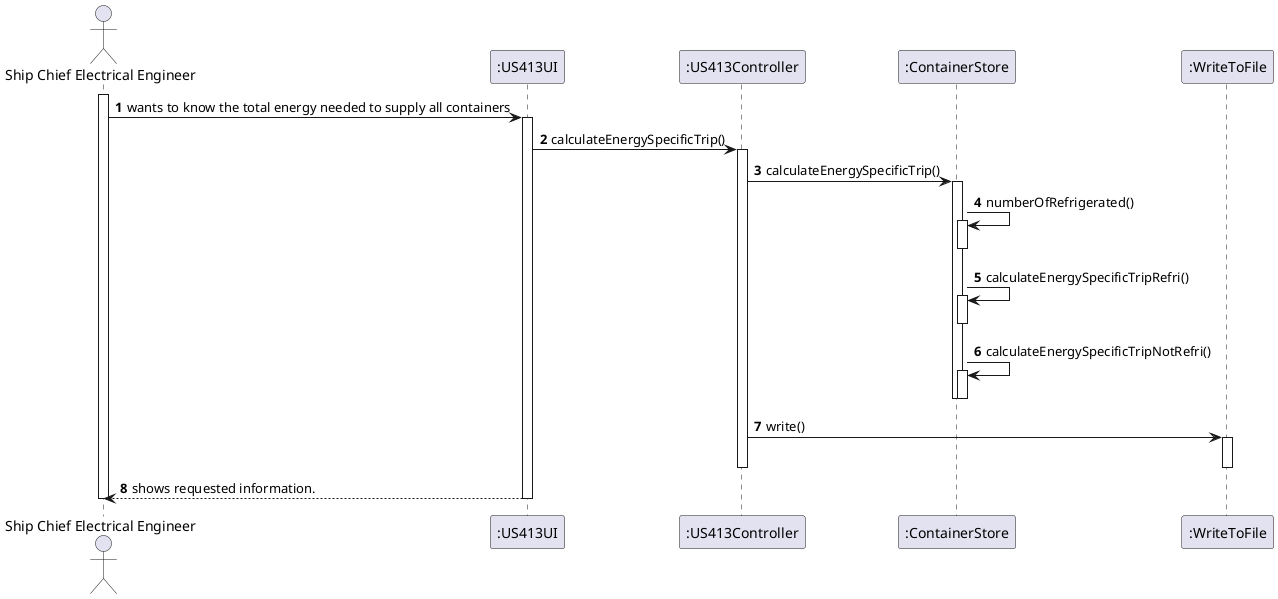 @startuml
'https://plantuml.com/sequence-diagram

autonumber

actor "Ship Chief Electrical Engineer" as TM

participant ":US413UI" as SAUI
participant ":US413Controller" as SAC
participant ":ContainerStore" as US
participant ":WriteToFile" as WT



activate TM

TM -> SAUI:  wants to know the total energy needed to supply all containers


activate SAUI
SAUI -> SAC: calculateEnergySpecificTrip()
activate SAC

SAC -> US: calculateEnergySpecificTrip()
activate US
US -> US: numberOfRefrigerated()
activate US
deactivate US

US -> US: calculateEnergySpecificTripRefri()
activate US
deactivate US

US -> US: calculateEnergySpecificTripNotRefri()
activate US
deactivate US

deactivate US



SAC -> WT: write()
activate WT
deactivate WT

deactivate SAC
SAUI --> TM: shows requested information.

deactivate SAUI
deactivate TM
@enduml